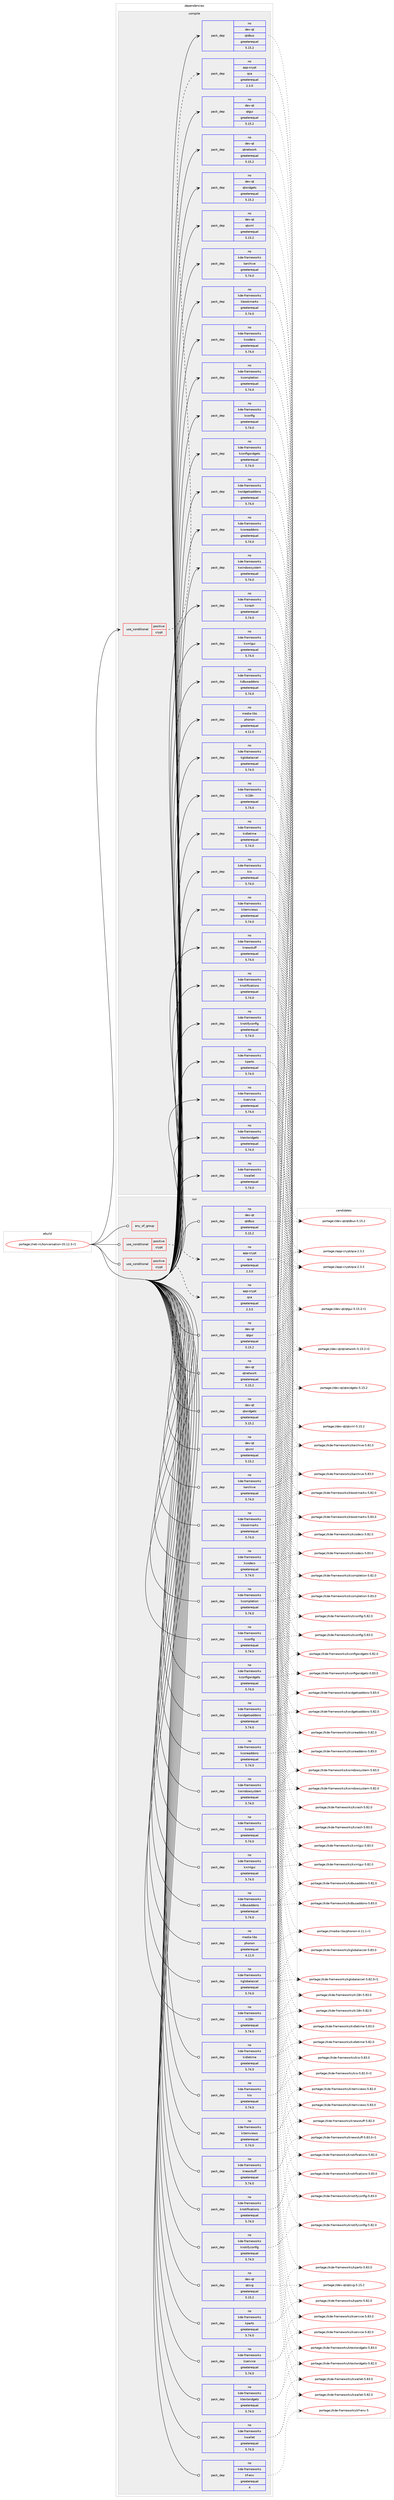 digraph prolog {

# *************
# Graph options
# *************

newrank=true;
concentrate=true;
compound=true;
graph [rankdir=LR,fontname=Helvetica,fontsize=10,ranksep=1.5];#, ranksep=2.5, nodesep=0.2];
edge  [arrowhead=vee];
node  [fontname=Helvetica,fontsize=10];

# **********
# The ebuild
# **********

subgraph cluster_leftcol {
color=gray;
label=<<i>ebuild</i>>;
id [label="portage://net-irc/konversation-20.12.3-r1", color=red, width=4, href="../net-irc/konversation-20.12.3-r1.svg"];
}

# ****************
# The dependencies
# ****************

subgraph cluster_midcol {
color=gray;
label=<<i>dependencies</i>>;
subgraph cluster_compile {
fillcolor="#eeeeee";
style=filled;
label=<<i>compile</i>>;
subgraph cond25 {
dependency75 [label=<<TABLE BORDER="0" CELLBORDER="1" CELLSPACING="0" CELLPADDING="4"><TR><TD ROWSPAN="3" CELLPADDING="10">use_conditional</TD></TR><TR><TD>positive</TD></TR><TR><TD>crypt</TD></TR></TABLE>>, shape=none, color=red];
subgraph pack50 {
dependency76 [label=<<TABLE BORDER="0" CELLBORDER="1" CELLSPACING="0" CELLPADDING="4" WIDTH="220"><TR><TD ROWSPAN="6" CELLPADDING="30">pack_dep</TD></TR><TR><TD WIDTH="110">no</TD></TR><TR><TD>app-crypt</TD></TR><TR><TD>qca</TD></TR><TR><TD>greaterequal</TD></TR><TR><TD>2.3.0</TD></TR></TABLE>>, shape=none, color=blue];
}
dependency75:e -> dependency76:w [weight=20,style="dashed",arrowhead="vee"];
}
id:e -> dependency75:w [weight=20,style="solid",arrowhead="vee"];
# *** BEGIN UNKNOWN DEPENDENCY TYPE (TODO) ***
# id -> package_dependency(portage://net-irc/konversation-20.12.3-r1,install,no,dev-qt,qtcore,none,[,,],[slot(5)],[])
# *** END UNKNOWN DEPENDENCY TYPE (TODO) ***

subgraph pack51 {
dependency77 [label=<<TABLE BORDER="0" CELLBORDER="1" CELLSPACING="0" CELLPADDING="4" WIDTH="220"><TR><TD ROWSPAN="6" CELLPADDING="30">pack_dep</TD></TR><TR><TD WIDTH="110">no</TD></TR><TR><TD>dev-qt</TD></TR><TR><TD>qtdbus</TD></TR><TR><TD>greaterequal</TD></TR><TR><TD>5.15.2</TD></TR></TABLE>>, shape=none, color=blue];
}
id:e -> dependency77:w [weight=20,style="solid",arrowhead="vee"];
subgraph pack52 {
dependency78 [label=<<TABLE BORDER="0" CELLBORDER="1" CELLSPACING="0" CELLPADDING="4" WIDTH="220"><TR><TD ROWSPAN="6" CELLPADDING="30">pack_dep</TD></TR><TR><TD WIDTH="110">no</TD></TR><TR><TD>dev-qt</TD></TR><TR><TD>qtgui</TD></TR><TR><TD>greaterequal</TD></TR><TR><TD>5.15.2</TD></TR></TABLE>>, shape=none, color=blue];
}
id:e -> dependency78:w [weight=20,style="solid",arrowhead="vee"];
subgraph pack53 {
dependency79 [label=<<TABLE BORDER="0" CELLBORDER="1" CELLSPACING="0" CELLPADDING="4" WIDTH="220"><TR><TD ROWSPAN="6" CELLPADDING="30">pack_dep</TD></TR><TR><TD WIDTH="110">no</TD></TR><TR><TD>dev-qt</TD></TR><TR><TD>qtnetwork</TD></TR><TR><TD>greaterequal</TD></TR><TR><TD>5.15.2</TD></TR></TABLE>>, shape=none, color=blue];
}
id:e -> dependency79:w [weight=20,style="solid",arrowhead="vee"];
subgraph pack54 {
dependency80 [label=<<TABLE BORDER="0" CELLBORDER="1" CELLSPACING="0" CELLPADDING="4" WIDTH="220"><TR><TD ROWSPAN="6" CELLPADDING="30">pack_dep</TD></TR><TR><TD WIDTH="110">no</TD></TR><TR><TD>dev-qt</TD></TR><TR><TD>qtwidgets</TD></TR><TR><TD>greaterequal</TD></TR><TR><TD>5.15.2</TD></TR></TABLE>>, shape=none, color=blue];
}
id:e -> dependency80:w [weight=20,style="solid",arrowhead="vee"];
subgraph pack55 {
dependency81 [label=<<TABLE BORDER="0" CELLBORDER="1" CELLSPACING="0" CELLPADDING="4" WIDTH="220"><TR><TD ROWSPAN="6" CELLPADDING="30">pack_dep</TD></TR><TR><TD WIDTH="110">no</TD></TR><TR><TD>dev-qt</TD></TR><TR><TD>qtxml</TD></TR><TR><TD>greaterequal</TD></TR><TR><TD>5.15.2</TD></TR></TABLE>>, shape=none, color=blue];
}
id:e -> dependency81:w [weight=20,style="solid",arrowhead="vee"];
# *** BEGIN UNKNOWN DEPENDENCY TYPE (TODO) ***
# id -> package_dependency(portage://net-irc/konversation-20.12.3-r1,install,no,dev-util,desktop-file-utils,none,[,,],[],[])
# *** END UNKNOWN DEPENDENCY TYPE (TODO) ***

subgraph pack56 {
dependency82 [label=<<TABLE BORDER="0" CELLBORDER="1" CELLSPACING="0" CELLPADDING="4" WIDTH="220"><TR><TD ROWSPAN="6" CELLPADDING="30">pack_dep</TD></TR><TR><TD WIDTH="110">no</TD></TR><TR><TD>kde-frameworks</TD></TR><TR><TD>karchive</TD></TR><TR><TD>greaterequal</TD></TR><TR><TD>5.74.0</TD></TR></TABLE>>, shape=none, color=blue];
}
id:e -> dependency82:w [weight=20,style="solid",arrowhead="vee"];
subgraph pack57 {
dependency83 [label=<<TABLE BORDER="0" CELLBORDER="1" CELLSPACING="0" CELLPADDING="4" WIDTH="220"><TR><TD ROWSPAN="6" CELLPADDING="30">pack_dep</TD></TR><TR><TD WIDTH="110">no</TD></TR><TR><TD>kde-frameworks</TD></TR><TR><TD>kbookmarks</TD></TR><TR><TD>greaterequal</TD></TR><TR><TD>5.74.0</TD></TR></TABLE>>, shape=none, color=blue];
}
id:e -> dependency83:w [weight=20,style="solid",arrowhead="vee"];
subgraph pack58 {
dependency84 [label=<<TABLE BORDER="0" CELLBORDER="1" CELLSPACING="0" CELLPADDING="4" WIDTH="220"><TR><TD ROWSPAN="6" CELLPADDING="30">pack_dep</TD></TR><TR><TD WIDTH="110">no</TD></TR><TR><TD>kde-frameworks</TD></TR><TR><TD>kcodecs</TD></TR><TR><TD>greaterequal</TD></TR><TR><TD>5.74.0</TD></TR></TABLE>>, shape=none, color=blue];
}
id:e -> dependency84:w [weight=20,style="solid",arrowhead="vee"];
subgraph pack59 {
dependency85 [label=<<TABLE BORDER="0" CELLBORDER="1" CELLSPACING="0" CELLPADDING="4" WIDTH="220"><TR><TD ROWSPAN="6" CELLPADDING="30">pack_dep</TD></TR><TR><TD WIDTH="110">no</TD></TR><TR><TD>kde-frameworks</TD></TR><TR><TD>kcompletion</TD></TR><TR><TD>greaterequal</TD></TR><TR><TD>5.74.0</TD></TR></TABLE>>, shape=none, color=blue];
}
id:e -> dependency85:w [weight=20,style="solid",arrowhead="vee"];
subgraph pack60 {
dependency86 [label=<<TABLE BORDER="0" CELLBORDER="1" CELLSPACING="0" CELLPADDING="4" WIDTH="220"><TR><TD ROWSPAN="6" CELLPADDING="30">pack_dep</TD></TR><TR><TD WIDTH="110">no</TD></TR><TR><TD>kde-frameworks</TD></TR><TR><TD>kconfig</TD></TR><TR><TD>greaterequal</TD></TR><TR><TD>5.74.0</TD></TR></TABLE>>, shape=none, color=blue];
}
id:e -> dependency86:w [weight=20,style="solid",arrowhead="vee"];
subgraph pack61 {
dependency87 [label=<<TABLE BORDER="0" CELLBORDER="1" CELLSPACING="0" CELLPADDING="4" WIDTH="220"><TR><TD ROWSPAN="6" CELLPADDING="30">pack_dep</TD></TR><TR><TD WIDTH="110">no</TD></TR><TR><TD>kde-frameworks</TD></TR><TR><TD>kconfigwidgets</TD></TR><TR><TD>greaterequal</TD></TR><TR><TD>5.74.0</TD></TR></TABLE>>, shape=none, color=blue];
}
id:e -> dependency87:w [weight=20,style="solid",arrowhead="vee"];
subgraph pack62 {
dependency88 [label=<<TABLE BORDER="0" CELLBORDER="1" CELLSPACING="0" CELLPADDING="4" WIDTH="220"><TR><TD ROWSPAN="6" CELLPADDING="30">pack_dep</TD></TR><TR><TD WIDTH="110">no</TD></TR><TR><TD>kde-frameworks</TD></TR><TR><TD>kcoreaddons</TD></TR><TR><TD>greaterequal</TD></TR><TR><TD>5.74.0</TD></TR></TABLE>>, shape=none, color=blue];
}
id:e -> dependency88:w [weight=20,style="solid",arrowhead="vee"];
subgraph pack63 {
dependency89 [label=<<TABLE BORDER="0" CELLBORDER="1" CELLSPACING="0" CELLPADDING="4" WIDTH="220"><TR><TD ROWSPAN="6" CELLPADDING="30">pack_dep</TD></TR><TR><TD WIDTH="110">no</TD></TR><TR><TD>kde-frameworks</TD></TR><TR><TD>kcrash</TD></TR><TR><TD>greaterequal</TD></TR><TR><TD>5.74.0</TD></TR></TABLE>>, shape=none, color=blue];
}
id:e -> dependency89:w [weight=20,style="solid",arrowhead="vee"];
subgraph pack64 {
dependency90 [label=<<TABLE BORDER="0" CELLBORDER="1" CELLSPACING="0" CELLPADDING="4" WIDTH="220"><TR><TD ROWSPAN="6" CELLPADDING="30">pack_dep</TD></TR><TR><TD WIDTH="110">no</TD></TR><TR><TD>kde-frameworks</TD></TR><TR><TD>kdbusaddons</TD></TR><TR><TD>greaterequal</TD></TR><TR><TD>5.74.0</TD></TR></TABLE>>, shape=none, color=blue];
}
id:e -> dependency90:w [weight=20,style="solid",arrowhead="vee"];
subgraph pack65 {
dependency91 [label=<<TABLE BORDER="0" CELLBORDER="1" CELLSPACING="0" CELLPADDING="4" WIDTH="220"><TR><TD ROWSPAN="6" CELLPADDING="30">pack_dep</TD></TR><TR><TD WIDTH="110">no</TD></TR><TR><TD>kde-frameworks</TD></TR><TR><TD>kglobalaccel</TD></TR><TR><TD>greaterequal</TD></TR><TR><TD>5.74.0</TD></TR></TABLE>>, shape=none, color=blue];
}
id:e -> dependency91:w [weight=20,style="solid",arrowhead="vee"];
subgraph pack66 {
dependency92 [label=<<TABLE BORDER="0" CELLBORDER="1" CELLSPACING="0" CELLPADDING="4" WIDTH="220"><TR><TD ROWSPAN="6" CELLPADDING="30">pack_dep</TD></TR><TR><TD WIDTH="110">no</TD></TR><TR><TD>kde-frameworks</TD></TR><TR><TD>ki18n</TD></TR><TR><TD>greaterequal</TD></TR><TR><TD>5.74.0</TD></TR></TABLE>>, shape=none, color=blue];
}
id:e -> dependency92:w [weight=20,style="solid",arrowhead="vee"];
subgraph pack67 {
dependency93 [label=<<TABLE BORDER="0" CELLBORDER="1" CELLSPACING="0" CELLPADDING="4" WIDTH="220"><TR><TD ROWSPAN="6" CELLPADDING="30">pack_dep</TD></TR><TR><TD WIDTH="110">no</TD></TR><TR><TD>kde-frameworks</TD></TR><TR><TD>kidletime</TD></TR><TR><TD>greaterequal</TD></TR><TR><TD>5.74.0</TD></TR></TABLE>>, shape=none, color=blue];
}
id:e -> dependency93:w [weight=20,style="solid",arrowhead="vee"];
subgraph pack68 {
dependency94 [label=<<TABLE BORDER="0" CELLBORDER="1" CELLSPACING="0" CELLPADDING="4" WIDTH="220"><TR><TD ROWSPAN="6" CELLPADDING="30">pack_dep</TD></TR><TR><TD WIDTH="110">no</TD></TR><TR><TD>kde-frameworks</TD></TR><TR><TD>kio</TD></TR><TR><TD>greaterequal</TD></TR><TR><TD>5.74.0</TD></TR></TABLE>>, shape=none, color=blue];
}
id:e -> dependency94:w [weight=20,style="solid",arrowhead="vee"];
subgraph pack69 {
dependency95 [label=<<TABLE BORDER="0" CELLBORDER="1" CELLSPACING="0" CELLPADDING="4" WIDTH="220"><TR><TD ROWSPAN="6" CELLPADDING="30">pack_dep</TD></TR><TR><TD WIDTH="110">no</TD></TR><TR><TD>kde-frameworks</TD></TR><TR><TD>kitemviews</TD></TR><TR><TD>greaterequal</TD></TR><TR><TD>5.74.0</TD></TR></TABLE>>, shape=none, color=blue];
}
id:e -> dependency95:w [weight=20,style="solid",arrowhead="vee"];
subgraph pack70 {
dependency96 [label=<<TABLE BORDER="0" CELLBORDER="1" CELLSPACING="0" CELLPADDING="4" WIDTH="220"><TR><TD ROWSPAN="6" CELLPADDING="30">pack_dep</TD></TR><TR><TD WIDTH="110">no</TD></TR><TR><TD>kde-frameworks</TD></TR><TR><TD>knewstuff</TD></TR><TR><TD>greaterequal</TD></TR><TR><TD>5.74.0</TD></TR></TABLE>>, shape=none, color=blue];
}
id:e -> dependency96:w [weight=20,style="solid",arrowhead="vee"];
subgraph pack71 {
dependency97 [label=<<TABLE BORDER="0" CELLBORDER="1" CELLSPACING="0" CELLPADDING="4" WIDTH="220"><TR><TD ROWSPAN="6" CELLPADDING="30">pack_dep</TD></TR><TR><TD WIDTH="110">no</TD></TR><TR><TD>kde-frameworks</TD></TR><TR><TD>knotifications</TD></TR><TR><TD>greaterequal</TD></TR><TR><TD>5.74.0</TD></TR></TABLE>>, shape=none, color=blue];
}
id:e -> dependency97:w [weight=20,style="solid",arrowhead="vee"];
subgraph pack72 {
dependency98 [label=<<TABLE BORDER="0" CELLBORDER="1" CELLSPACING="0" CELLPADDING="4" WIDTH="220"><TR><TD ROWSPAN="6" CELLPADDING="30">pack_dep</TD></TR><TR><TD WIDTH="110">no</TD></TR><TR><TD>kde-frameworks</TD></TR><TR><TD>knotifyconfig</TD></TR><TR><TD>greaterequal</TD></TR><TR><TD>5.74.0</TD></TR></TABLE>>, shape=none, color=blue];
}
id:e -> dependency98:w [weight=20,style="solid",arrowhead="vee"];
subgraph pack73 {
dependency99 [label=<<TABLE BORDER="0" CELLBORDER="1" CELLSPACING="0" CELLPADDING="4" WIDTH="220"><TR><TD ROWSPAN="6" CELLPADDING="30">pack_dep</TD></TR><TR><TD WIDTH="110">no</TD></TR><TR><TD>kde-frameworks</TD></TR><TR><TD>kparts</TD></TR><TR><TD>greaterequal</TD></TR><TR><TD>5.74.0</TD></TR></TABLE>>, shape=none, color=blue];
}
id:e -> dependency99:w [weight=20,style="solid",arrowhead="vee"];
subgraph pack74 {
dependency100 [label=<<TABLE BORDER="0" CELLBORDER="1" CELLSPACING="0" CELLPADDING="4" WIDTH="220"><TR><TD ROWSPAN="6" CELLPADDING="30">pack_dep</TD></TR><TR><TD WIDTH="110">no</TD></TR><TR><TD>kde-frameworks</TD></TR><TR><TD>kservice</TD></TR><TR><TD>greaterequal</TD></TR><TR><TD>5.74.0</TD></TR></TABLE>>, shape=none, color=blue];
}
id:e -> dependency100:w [weight=20,style="solid",arrowhead="vee"];
subgraph pack75 {
dependency101 [label=<<TABLE BORDER="0" CELLBORDER="1" CELLSPACING="0" CELLPADDING="4" WIDTH="220"><TR><TD ROWSPAN="6" CELLPADDING="30">pack_dep</TD></TR><TR><TD WIDTH="110">no</TD></TR><TR><TD>kde-frameworks</TD></TR><TR><TD>ktextwidgets</TD></TR><TR><TD>greaterequal</TD></TR><TR><TD>5.74.0</TD></TR></TABLE>>, shape=none, color=blue];
}
id:e -> dependency101:w [weight=20,style="solid",arrowhead="vee"];
subgraph pack76 {
dependency102 [label=<<TABLE BORDER="0" CELLBORDER="1" CELLSPACING="0" CELLPADDING="4" WIDTH="220"><TR><TD ROWSPAN="6" CELLPADDING="30">pack_dep</TD></TR><TR><TD WIDTH="110">no</TD></TR><TR><TD>kde-frameworks</TD></TR><TR><TD>kwallet</TD></TR><TR><TD>greaterequal</TD></TR><TR><TD>5.74.0</TD></TR></TABLE>>, shape=none, color=blue];
}
id:e -> dependency102:w [weight=20,style="solid",arrowhead="vee"];
subgraph pack77 {
dependency103 [label=<<TABLE BORDER="0" CELLBORDER="1" CELLSPACING="0" CELLPADDING="4" WIDTH="220"><TR><TD ROWSPAN="6" CELLPADDING="30">pack_dep</TD></TR><TR><TD WIDTH="110">no</TD></TR><TR><TD>kde-frameworks</TD></TR><TR><TD>kwidgetsaddons</TD></TR><TR><TD>greaterequal</TD></TR><TR><TD>5.74.0</TD></TR></TABLE>>, shape=none, color=blue];
}
id:e -> dependency103:w [weight=20,style="solid",arrowhead="vee"];
subgraph pack78 {
dependency104 [label=<<TABLE BORDER="0" CELLBORDER="1" CELLSPACING="0" CELLPADDING="4" WIDTH="220"><TR><TD ROWSPAN="6" CELLPADDING="30">pack_dep</TD></TR><TR><TD WIDTH="110">no</TD></TR><TR><TD>kde-frameworks</TD></TR><TR><TD>kwindowsystem</TD></TR><TR><TD>greaterequal</TD></TR><TR><TD>5.74.0</TD></TR></TABLE>>, shape=none, color=blue];
}
id:e -> dependency104:w [weight=20,style="solid",arrowhead="vee"];
subgraph pack79 {
dependency105 [label=<<TABLE BORDER="0" CELLBORDER="1" CELLSPACING="0" CELLPADDING="4" WIDTH="220"><TR><TD ROWSPAN="6" CELLPADDING="30">pack_dep</TD></TR><TR><TD WIDTH="110">no</TD></TR><TR><TD>kde-frameworks</TD></TR><TR><TD>kxmlgui</TD></TR><TR><TD>greaterequal</TD></TR><TR><TD>5.74.0</TD></TR></TABLE>>, shape=none, color=blue];
}
id:e -> dependency105:w [weight=20,style="solid",arrowhead="vee"];
subgraph pack80 {
dependency106 [label=<<TABLE BORDER="0" CELLBORDER="1" CELLSPACING="0" CELLPADDING="4" WIDTH="220"><TR><TD ROWSPAN="6" CELLPADDING="30">pack_dep</TD></TR><TR><TD WIDTH="110">no</TD></TR><TR><TD>media-libs</TD></TR><TR><TD>phonon</TD></TR><TR><TD>greaterequal</TD></TR><TR><TD>4.11.0</TD></TR></TABLE>>, shape=none, color=blue];
}
id:e -> dependency106:w [weight=20,style="solid",arrowhead="vee"];
# *** BEGIN UNKNOWN DEPENDENCY TYPE (TODO) ***
# id -> package_dependency(portage://net-irc/konversation-20.12.3-r1,install,no,x11-misc,shared-mime-info,none,[,,],[],[])
# *** END UNKNOWN DEPENDENCY TYPE (TODO) ***

}
subgraph cluster_compileandrun {
fillcolor="#eeeeee";
style=filled;
label=<<i>compile and run</i>>;
}
subgraph cluster_run {
fillcolor="#eeeeee";
style=filled;
label=<<i>run</i>>;
subgraph any2 {
dependency107 [label=<<TABLE BORDER="0" CELLBORDER="1" CELLSPACING="0" CELLPADDING="4"><TR><TD CELLPADDING="10">any_of_group</TD></TR></TABLE>>, shape=none, color=red];# *** BEGIN UNKNOWN DEPENDENCY TYPE (TODO) ***
# dependency107 -> package_dependency(portage://net-irc/konversation-20.12.3-r1,run,no,kde-frameworks,breeze-icons,none,[,,],any_different_slot,[])
# *** END UNKNOWN DEPENDENCY TYPE (TODO) ***

# *** BEGIN UNKNOWN DEPENDENCY TYPE (TODO) ***
# dependency107 -> package_dependency(portage://net-irc/konversation-20.12.3-r1,run,no,kde-frameworks,oxygen-icons,none,[,,],any_different_slot,[])
# *** END UNKNOWN DEPENDENCY TYPE (TODO) ***

}
id:e -> dependency107:w [weight=20,style="solid",arrowhead="odot"];
subgraph cond26 {
dependency108 [label=<<TABLE BORDER="0" CELLBORDER="1" CELLSPACING="0" CELLPADDING="4"><TR><TD ROWSPAN="3" CELLPADDING="10">use_conditional</TD></TR><TR><TD>positive</TD></TR><TR><TD>crypt</TD></TR></TABLE>>, shape=none, color=red];
subgraph pack81 {
dependency109 [label=<<TABLE BORDER="0" CELLBORDER="1" CELLSPACING="0" CELLPADDING="4" WIDTH="220"><TR><TD ROWSPAN="6" CELLPADDING="30">pack_dep</TD></TR><TR><TD WIDTH="110">no</TD></TR><TR><TD>app-crypt</TD></TR><TR><TD>qca</TD></TR><TR><TD>greaterequal</TD></TR><TR><TD>2.3.0</TD></TR></TABLE>>, shape=none, color=blue];
}
dependency108:e -> dependency109:w [weight=20,style="dashed",arrowhead="vee"];
}
id:e -> dependency108:w [weight=20,style="solid",arrowhead="odot"];
subgraph cond27 {
dependency110 [label=<<TABLE BORDER="0" CELLBORDER="1" CELLSPACING="0" CELLPADDING="4"><TR><TD ROWSPAN="3" CELLPADDING="10">use_conditional</TD></TR><TR><TD>positive</TD></TR><TR><TD>crypt</TD></TR></TABLE>>, shape=none, color=red];
subgraph pack82 {
dependency111 [label=<<TABLE BORDER="0" CELLBORDER="1" CELLSPACING="0" CELLPADDING="4" WIDTH="220"><TR><TD ROWSPAN="6" CELLPADDING="30">pack_dep</TD></TR><TR><TD WIDTH="110">no</TD></TR><TR><TD>app-crypt</TD></TR><TR><TD>qca</TD></TR><TR><TD>greaterequal</TD></TR><TR><TD>2.3.0</TD></TR></TABLE>>, shape=none, color=blue];
}
dependency110:e -> dependency111:w [weight=20,style="dashed",arrowhead="vee"];
}
id:e -> dependency110:w [weight=20,style="solid",arrowhead="odot"];
# *** BEGIN UNKNOWN DEPENDENCY TYPE (TODO) ***
# id -> package_dependency(portage://net-irc/konversation-20.12.3-r1,run,no,dev-qt,qtcore,none,[,,],[slot(5)],[])
# *** END UNKNOWN DEPENDENCY TYPE (TODO) ***

subgraph pack83 {
dependency112 [label=<<TABLE BORDER="0" CELLBORDER="1" CELLSPACING="0" CELLPADDING="4" WIDTH="220"><TR><TD ROWSPAN="6" CELLPADDING="30">pack_dep</TD></TR><TR><TD WIDTH="110">no</TD></TR><TR><TD>dev-qt</TD></TR><TR><TD>qtdbus</TD></TR><TR><TD>greaterequal</TD></TR><TR><TD>5.15.2</TD></TR></TABLE>>, shape=none, color=blue];
}
id:e -> dependency112:w [weight=20,style="solid",arrowhead="odot"];
subgraph pack84 {
dependency113 [label=<<TABLE BORDER="0" CELLBORDER="1" CELLSPACING="0" CELLPADDING="4" WIDTH="220"><TR><TD ROWSPAN="6" CELLPADDING="30">pack_dep</TD></TR><TR><TD WIDTH="110">no</TD></TR><TR><TD>dev-qt</TD></TR><TR><TD>qtgui</TD></TR><TR><TD>greaterequal</TD></TR><TR><TD>5.15.2</TD></TR></TABLE>>, shape=none, color=blue];
}
id:e -> dependency113:w [weight=20,style="solid",arrowhead="odot"];
subgraph pack85 {
dependency114 [label=<<TABLE BORDER="0" CELLBORDER="1" CELLSPACING="0" CELLPADDING="4" WIDTH="220"><TR><TD ROWSPAN="6" CELLPADDING="30">pack_dep</TD></TR><TR><TD WIDTH="110">no</TD></TR><TR><TD>dev-qt</TD></TR><TR><TD>qtnetwork</TD></TR><TR><TD>greaterequal</TD></TR><TR><TD>5.15.2</TD></TR></TABLE>>, shape=none, color=blue];
}
id:e -> dependency114:w [weight=20,style="solid",arrowhead="odot"];
subgraph pack86 {
dependency115 [label=<<TABLE BORDER="0" CELLBORDER="1" CELLSPACING="0" CELLPADDING="4" WIDTH="220"><TR><TD ROWSPAN="6" CELLPADDING="30">pack_dep</TD></TR><TR><TD WIDTH="110">no</TD></TR><TR><TD>dev-qt</TD></TR><TR><TD>qtsvg</TD></TR><TR><TD>greaterequal</TD></TR><TR><TD>5.15.2</TD></TR></TABLE>>, shape=none, color=blue];
}
id:e -> dependency115:w [weight=20,style="solid",arrowhead="odot"];
subgraph pack87 {
dependency116 [label=<<TABLE BORDER="0" CELLBORDER="1" CELLSPACING="0" CELLPADDING="4" WIDTH="220"><TR><TD ROWSPAN="6" CELLPADDING="30">pack_dep</TD></TR><TR><TD WIDTH="110">no</TD></TR><TR><TD>dev-qt</TD></TR><TR><TD>qtwidgets</TD></TR><TR><TD>greaterequal</TD></TR><TR><TD>5.15.2</TD></TR></TABLE>>, shape=none, color=blue];
}
id:e -> dependency116:w [weight=20,style="solid",arrowhead="odot"];
subgraph pack88 {
dependency117 [label=<<TABLE BORDER="0" CELLBORDER="1" CELLSPACING="0" CELLPADDING="4" WIDTH="220"><TR><TD ROWSPAN="6" CELLPADDING="30">pack_dep</TD></TR><TR><TD WIDTH="110">no</TD></TR><TR><TD>dev-qt</TD></TR><TR><TD>qtxml</TD></TR><TR><TD>greaterequal</TD></TR><TR><TD>5.15.2</TD></TR></TABLE>>, shape=none, color=blue];
}
id:e -> dependency117:w [weight=20,style="solid",arrowhead="odot"];
subgraph pack89 {
dependency118 [label=<<TABLE BORDER="0" CELLBORDER="1" CELLSPACING="0" CELLPADDING="4" WIDTH="220"><TR><TD ROWSPAN="6" CELLPADDING="30">pack_dep</TD></TR><TR><TD WIDTH="110">no</TD></TR><TR><TD>kde-frameworks</TD></TR><TR><TD>karchive</TD></TR><TR><TD>greaterequal</TD></TR><TR><TD>5.74.0</TD></TR></TABLE>>, shape=none, color=blue];
}
id:e -> dependency118:w [weight=20,style="solid",arrowhead="odot"];
subgraph pack90 {
dependency119 [label=<<TABLE BORDER="0" CELLBORDER="1" CELLSPACING="0" CELLPADDING="4" WIDTH="220"><TR><TD ROWSPAN="6" CELLPADDING="30">pack_dep</TD></TR><TR><TD WIDTH="110">no</TD></TR><TR><TD>kde-frameworks</TD></TR><TR><TD>kbookmarks</TD></TR><TR><TD>greaterequal</TD></TR><TR><TD>5.74.0</TD></TR></TABLE>>, shape=none, color=blue];
}
id:e -> dependency119:w [weight=20,style="solid",arrowhead="odot"];
subgraph pack91 {
dependency120 [label=<<TABLE BORDER="0" CELLBORDER="1" CELLSPACING="0" CELLPADDING="4" WIDTH="220"><TR><TD ROWSPAN="6" CELLPADDING="30">pack_dep</TD></TR><TR><TD WIDTH="110">no</TD></TR><TR><TD>kde-frameworks</TD></TR><TR><TD>kcodecs</TD></TR><TR><TD>greaterequal</TD></TR><TR><TD>5.74.0</TD></TR></TABLE>>, shape=none, color=blue];
}
id:e -> dependency120:w [weight=20,style="solid",arrowhead="odot"];
subgraph pack92 {
dependency121 [label=<<TABLE BORDER="0" CELLBORDER="1" CELLSPACING="0" CELLPADDING="4" WIDTH="220"><TR><TD ROWSPAN="6" CELLPADDING="30">pack_dep</TD></TR><TR><TD WIDTH="110">no</TD></TR><TR><TD>kde-frameworks</TD></TR><TR><TD>kcompletion</TD></TR><TR><TD>greaterequal</TD></TR><TR><TD>5.74.0</TD></TR></TABLE>>, shape=none, color=blue];
}
id:e -> dependency121:w [weight=20,style="solid",arrowhead="odot"];
subgraph pack93 {
dependency122 [label=<<TABLE BORDER="0" CELLBORDER="1" CELLSPACING="0" CELLPADDING="4" WIDTH="220"><TR><TD ROWSPAN="6" CELLPADDING="30">pack_dep</TD></TR><TR><TD WIDTH="110">no</TD></TR><TR><TD>kde-frameworks</TD></TR><TR><TD>kconfig</TD></TR><TR><TD>greaterequal</TD></TR><TR><TD>5.74.0</TD></TR></TABLE>>, shape=none, color=blue];
}
id:e -> dependency122:w [weight=20,style="solid",arrowhead="odot"];
subgraph pack94 {
dependency123 [label=<<TABLE BORDER="0" CELLBORDER="1" CELLSPACING="0" CELLPADDING="4" WIDTH="220"><TR><TD ROWSPAN="6" CELLPADDING="30">pack_dep</TD></TR><TR><TD WIDTH="110">no</TD></TR><TR><TD>kde-frameworks</TD></TR><TR><TD>kconfigwidgets</TD></TR><TR><TD>greaterequal</TD></TR><TR><TD>5.74.0</TD></TR></TABLE>>, shape=none, color=blue];
}
id:e -> dependency123:w [weight=20,style="solid",arrowhead="odot"];
subgraph pack95 {
dependency124 [label=<<TABLE BORDER="0" CELLBORDER="1" CELLSPACING="0" CELLPADDING="4" WIDTH="220"><TR><TD ROWSPAN="6" CELLPADDING="30">pack_dep</TD></TR><TR><TD WIDTH="110">no</TD></TR><TR><TD>kde-frameworks</TD></TR><TR><TD>kcoreaddons</TD></TR><TR><TD>greaterequal</TD></TR><TR><TD>5.74.0</TD></TR></TABLE>>, shape=none, color=blue];
}
id:e -> dependency124:w [weight=20,style="solid",arrowhead="odot"];
subgraph pack96 {
dependency125 [label=<<TABLE BORDER="0" CELLBORDER="1" CELLSPACING="0" CELLPADDING="4" WIDTH="220"><TR><TD ROWSPAN="6" CELLPADDING="30">pack_dep</TD></TR><TR><TD WIDTH="110">no</TD></TR><TR><TD>kde-frameworks</TD></TR><TR><TD>kcrash</TD></TR><TR><TD>greaterequal</TD></TR><TR><TD>5.74.0</TD></TR></TABLE>>, shape=none, color=blue];
}
id:e -> dependency125:w [weight=20,style="solid",arrowhead="odot"];
subgraph pack97 {
dependency126 [label=<<TABLE BORDER="0" CELLBORDER="1" CELLSPACING="0" CELLPADDING="4" WIDTH="220"><TR><TD ROWSPAN="6" CELLPADDING="30">pack_dep</TD></TR><TR><TD WIDTH="110">no</TD></TR><TR><TD>kde-frameworks</TD></TR><TR><TD>kdbusaddons</TD></TR><TR><TD>greaterequal</TD></TR><TR><TD>5.74.0</TD></TR></TABLE>>, shape=none, color=blue];
}
id:e -> dependency126:w [weight=20,style="solid",arrowhead="odot"];
subgraph pack98 {
dependency127 [label=<<TABLE BORDER="0" CELLBORDER="1" CELLSPACING="0" CELLPADDING="4" WIDTH="220"><TR><TD ROWSPAN="6" CELLPADDING="30">pack_dep</TD></TR><TR><TD WIDTH="110">no</TD></TR><TR><TD>kde-frameworks</TD></TR><TR><TD>kf-env</TD></TR><TR><TD>greaterequal</TD></TR><TR><TD>4</TD></TR></TABLE>>, shape=none, color=blue];
}
id:e -> dependency127:w [weight=20,style="solid",arrowhead="odot"];
subgraph pack99 {
dependency128 [label=<<TABLE BORDER="0" CELLBORDER="1" CELLSPACING="0" CELLPADDING="4" WIDTH="220"><TR><TD ROWSPAN="6" CELLPADDING="30">pack_dep</TD></TR><TR><TD WIDTH="110">no</TD></TR><TR><TD>kde-frameworks</TD></TR><TR><TD>kglobalaccel</TD></TR><TR><TD>greaterequal</TD></TR><TR><TD>5.74.0</TD></TR></TABLE>>, shape=none, color=blue];
}
id:e -> dependency128:w [weight=20,style="solid",arrowhead="odot"];
subgraph pack100 {
dependency129 [label=<<TABLE BORDER="0" CELLBORDER="1" CELLSPACING="0" CELLPADDING="4" WIDTH="220"><TR><TD ROWSPAN="6" CELLPADDING="30">pack_dep</TD></TR><TR><TD WIDTH="110">no</TD></TR><TR><TD>kde-frameworks</TD></TR><TR><TD>ki18n</TD></TR><TR><TD>greaterequal</TD></TR><TR><TD>5.74.0</TD></TR></TABLE>>, shape=none, color=blue];
}
id:e -> dependency129:w [weight=20,style="solid",arrowhead="odot"];
subgraph pack101 {
dependency130 [label=<<TABLE BORDER="0" CELLBORDER="1" CELLSPACING="0" CELLPADDING="4" WIDTH="220"><TR><TD ROWSPAN="6" CELLPADDING="30">pack_dep</TD></TR><TR><TD WIDTH="110">no</TD></TR><TR><TD>kde-frameworks</TD></TR><TR><TD>kidletime</TD></TR><TR><TD>greaterequal</TD></TR><TR><TD>5.74.0</TD></TR></TABLE>>, shape=none, color=blue];
}
id:e -> dependency130:w [weight=20,style="solid",arrowhead="odot"];
subgraph pack102 {
dependency131 [label=<<TABLE BORDER="0" CELLBORDER="1" CELLSPACING="0" CELLPADDING="4" WIDTH="220"><TR><TD ROWSPAN="6" CELLPADDING="30">pack_dep</TD></TR><TR><TD WIDTH="110">no</TD></TR><TR><TD>kde-frameworks</TD></TR><TR><TD>kio</TD></TR><TR><TD>greaterequal</TD></TR><TR><TD>5.74.0</TD></TR></TABLE>>, shape=none, color=blue];
}
id:e -> dependency131:w [weight=20,style="solid",arrowhead="odot"];
subgraph pack103 {
dependency132 [label=<<TABLE BORDER="0" CELLBORDER="1" CELLSPACING="0" CELLPADDING="4" WIDTH="220"><TR><TD ROWSPAN="6" CELLPADDING="30">pack_dep</TD></TR><TR><TD WIDTH="110">no</TD></TR><TR><TD>kde-frameworks</TD></TR><TR><TD>kitemviews</TD></TR><TR><TD>greaterequal</TD></TR><TR><TD>5.74.0</TD></TR></TABLE>>, shape=none, color=blue];
}
id:e -> dependency132:w [weight=20,style="solid",arrowhead="odot"];
subgraph pack104 {
dependency133 [label=<<TABLE BORDER="0" CELLBORDER="1" CELLSPACING="0" CELLPADDING="4" WIDTH="220"><TR><TD ROWSPAN="6" CELLPADDING="30">pack_dep</TD></TR><TR><TD WIDTH="110">no</TD></TR><TR><TD>kde-frameworks</TD></TR><TR><TD>knewstuff</TD></TR><TR><TD>greaterequal</TD></TR><TR><TD>5.74.0</TD></TR></TABLE>>, shape=none, color=blue];
}
id:e -> dependency133:w [weight=20,style="solid",arrowhead="odot"];
subgraph pack105 {
dependency134 [label=<<TABLE BORDER="0" CELLBORDER="1" CELLSPACING="0" CELLPADDING="4" WIDTH="220"><TR><TD ROWSPAN="6" CELLPADDING="30">pack_dep</TD></TR><TR><TD WIDTH="110">no</TD></TR><TR><TD>kde-frameworks</TD></TR><TR><TD>knotifications</TD></TR><TR><TD>greaterequal</TD></TR><TR><TD>5.74.0</TD></TR></TABLE>>, shape=none, color=blue];
}
id:e -> dependency134:w [weight=20,style="solid",arrowhead="odot"];
subgraph pack106 {
dependency135 [label=<<TABLE BORDER="0" CELLBORDER="1" CELLSPACING="0" CELLPADDING="4" WIDTH="220"><TR><TD ROWSPAN="6" CELLPADDING="30">pack_dep</TD></TR><TR><TD WIDTH="110">no</TD></TR><TR><TD>kde-frameworks</TD></TR><TR><TD>knotifyconfig</TD></TR><TR><TD>greaterequal</TD></TR><TR><TD>5.74.0</TD></TR></TABLE>>, shape=none, color=blue];
}
id:e -> dependency135:w [weight=20,style="solid",arrowhead="odot"];
subgraph pack107 {
dependency136 [label=<<TABLE BORDER="0" CELLBORDER="1" CELLSPACING="0" CELLPADDING="4" WIDTH="220"><TR><TD ROWSPAN="6" CELLPADDING="30">pack_dep</TD></TR><TR><TD WIDTH="110">no</TD></TR><TR><TD>kde-frameworks</TD></TR><TR><TD>kparts</TD></TR><TR><TD>greaterequal</TD></TR><TR><TD>5.74.0</TD></TR></TABLE>>, shape=none, color=blue];
}
id:e -> dependency136:w [weight=20,style="solid",arrowhead="odot"];
subgraph pack108 {
dependency137 [label=<<TABLE BORDER="0" CELLBORDER="1" CELLSPACING="0" CELLPADDING="4" WIDTH="220"><TR><TD ROWSPAN="6" CELLPADDING="30">pack_dep</TD></TR><TR><TD WIDTH="110">no</TD></TR><TR><TD>kde-frameworks</TD></TR><TR><TD>kservice</TD></TR><TR><TD>greaterequal</TD></TR><TR><TD>5.74.0</TD></TR></TABLE>>, shape=none, color=blue];
}
id:e -> dependency137:w [weight=20,style="solid",arrowhead="odot"];
subgraph pack109 {
dependency138 [label=<<TABLE BORDER="0" CELLBORDER="1" CELLSPACING="0" CELLPADDING="4" WIDTH="220"><TR><TD ROWSPAN="6" CELLPADDING="30">pack_dep</TD></TR><TR><TD WIDTH="110">no</TD></TR><TR><TD>kde-frameworks</TD></TR><TR><TD>ktextwidgets</TD></TR><TR><TD>greaterequal</TD></TR><TR><TD>5.74.0</TD></TR></TABLE>>, shape=none, color=blue];
}
id:e -> dependency138:w [weight=20,style="solid",arrowhead="odot"];
subgraph pack110 {
dependency139 [label=<<TABLE BORDER="0" CELLBORDER="1" CELLSPACING="0" CELLPADDING="4" WIDTH="220"><TR><TD ROWSPAN="6" CELLPADDING="30">pack_dep</TD></TR><TR><TD WIDTH="110">no</TD></TR><TR><TD>kde-frameworks</TD></TR><TR><TD>kwallet</TD></TR><TR><TD>greaterequal</TD></TR><TR><TD>5.74.0</TD></TR></TABLE>>, shape=none, color=blue];
}
id:e -> dependency139:w [weight=20,style="solid",arrowhead="odot"];
subgraph pack111 {
dependency140 [label=<<TABLE BORDER="0" CELLBORDER="1" CELLSPACING="0" CELLPADDING="4" WIDTH="220"><TR><TD ROWSPAN="6" CELLPADDING="30">pack_dep</TD></TR><TR><TD WIDTH="110">no</TD></TR><TR><TD>kde-frameworks</TD></TR><TR><TD>kwidgetsaddons</TD></TR><TR><TD>greaterequal</TD></TR><TR><TD>5.74.0</TD></TR></TABLE>>, shape=none, color=blue];
}
id:e -> dependency140:w [weight=20,style="solid",arrowhead="odot"];
subgraph pack112 {
dependency141 [label=<<TABLE BORDER="0" CELLBORDER="1" CELLSPACING="0" CELLPADDING="4" WIDTH="220"><TR><TD ROWSPAN="6" CELLPADDING="30">pack_dep</TD></TR><TR><TD WIDTH="110">no</TD></TR><TR><TD>kde-frameworks</TD></TR><TR><TD>kwindowsystem</TD></TR><TR><TD>greaterequal</TD></TR><TR><TD>5.74.0</TD></TR></TABLE>>, shape=none, color=blue];
}
id:e -> dependency141:w [weight=20,style="solid",arrowhead="odot"];
subgraph pack113 {
dependency142 [label=<<TABLE BORDER="0" CELLBORDER="1" CELLSPACING="0" CELLPADDING="4" WIDTH="220"><TR><TD ROWSPAN="6" CELLPADDING="30">pack_dep</TD></TR><TR><TD WIDTH="110">no</TD></TR><TR><TD>kde-frameworks</TD></TR><TR><TD>kxmlgui</TD></TR><TR><TD>greaterequal</TD></TR><TR><TD>5.74.0</TD></TR></TABLE>>, shape=none, color=blue];
}
id:e -> dependency142:w [weight=20,style="solid",arrowhead="odot"];
subgraph pack114 {
dependency143 [label=<<TABLE BORDER="0" CELLBORDER="1" CELLSPACING="0" CELLPADDING="4" WIDTH="220"><TR><TD ROWSPAN="6" CELLPADDING="30">pack_dep</TD></TR><TR><TD WIDTH="110">no</TD></TR><TR><TD>media-libs</TD></TR><TR><TD>phonon</TD></TR><TR><TD>greaterequal</TD></TR><TR><TD>4.11.0</TD></TR></TABLE>>, shape=none, color=blue];
}
id:e -> dependency143:w [weight=20,style="solid",arrowhead="odot"];
}
}

# **************
# The candidates
# **************

subgraph cluster_choices {
rank=same;
color=gray;
label=<<i>candidates</i>>;

subgraph choice50 {
color=black;
nodesep=1;
choice971121124599114121112116471139997455046514650 [label="portage://app-crypt/qca-2.3.2", color=red, width=4,href="../app-crypt/qca-2.3.2.svg"];
choice971121124599114121112116471139997455046514651 [label="portage://app-crypt/qca-2.3.3", color=red, width=4,href="../app-crypt/qca-2.3.3.svg"];
dependency76:e -> choice971121124599114121112116471139997455046514650:w [style=dotted,weight="100"];
dependency76:e -> choice971121124599114121112116471139997455046514651:w [style=dotted,weight="100"];
}
subgraph choice51 {
color=black;
nodesep=1;
choice10010111845113116471131161009811711545534649534650 [label="portage://dev-qt/qtdbus-5.15.2", color=red, width=4,href="../dev-qt/qtdbus-5.15.2.svg"];
dependency77:e -> choice10010111845113116471131161009811711545534649534650:w [style=dotted,weight="100"];
}
subgraph choice52 {
color=black;
nodesep=1;
choice1001011184511311647113116103117105455346495346504511449 [label="portage://dev-qt/qtgui-5.15.2-r1", color=red, width=4,href="../dev-qt/qtgui-5.15.2-r1.svg"];
dependency78:e -> choice1001011184511311647113116103117105455346495346504511449:w [style=dotted,weight="100"];
}
subgraph choice53 {
color=black;
nodesep=1;
choice1001011184511311647113116110101116119111114107455346495346504511450 [label="portage://dev-qt/qtnetwork-5.15.2-r2", color=red, width=4,href="../dev-qt/qtnetwork-5.15.2-r2.svg"];
dependency79:e -> choice1001011184511311647113116110101116119111114107455346495346504511450:w [style=dotted,weight="100"];
}
subgraph choice54 {
color=black;
nodesep=1;
choice100101118451131164711311611910510010310111611545534649534650 [label="portage://dev-qt/qtwidgets-5.15.2", color=red, width=4,href="../dev-qt/qtwidgets-5.15.2.svg"];
dependency80:e -> choice100101118451131164711311611910510010310111611545534649534650:w [style=dotted,weight="100"];
}
subgraph choice55 {
color=black;
nodesep=1;
choice100101118451131164711311612010910845534649534650 [label="portage://dev-qt/qtxml-5.15.2", color=red, width=4,href="../dev-qt/qtxml-5.15.2.svg"];
dependency81:e -> choice100101118451131164711311612010910845534649534650:w [style=dotted,weight="100"];
}
subgraph choice56 {
color=black;
nodesep=1;
choice107100101451021149710910111911111410711547107971149910410511810145534656504648 [label="portage://kde-frameworks/karchive-5.82.0", color=red, width=4,href="../kde-frameworks/karchive-5.82.0.svg"];
choice107100101451021149710910111911111410711547107971149910410511810145534656514648 [label="portage://kde-frameworks/karchive-5.83.0", color=red, width=4,href="../kde-frameworks/karchive-5.83.0.svg"];
dependency82:e -> choice107100101451021149710910111911111410711547107971149910410511810145534656504648:w [style=dotted,weight="100"];
dependency82:e -> choice107100101451021149710910111911111410711547107971149910410511810145534656514648:w [style=dotted,weight="100"];
}
subgraph choice57 {
color=black;
nodesep=1;
choice107100101451021149710910111911111410711547107981111111071099711410711545534656504648 [label="portage://kde-frameworks/kbookmarks-5.82.0", color=red, width=4,href="../kde-frameworks/kbookmarks-5.82.0.svg"];
choice107100101451021149710910111911111410711547107981111111071099711410711545534656514648 [label="portage://kde-frameworks/kbookmarks-5.83.0", color=red, width=4,href="../kde-frameworks/kbookmarks-5.83.0.svg"];
dependency83:e -> choice107100101451021149710910111911111410711547107981111111071099711410711545534656504648:w [style=dotted,weight="100"];
dependency83:e -> choice107100101451021149710910111911111410711547107981111111071099711410711545534656514648:w [style=dotted,weight="100"];
}
subgraph choice58 {
color=black;
nodesep=1;
choice107100101451021149710910111911111410711547107991111001019911545534656504648 [label="portage://kde-frameworks/kcodecs-5.82.0", color=red, width=4,href="../kde-frameworks/kcodecs-5.82.0.svg"];
choice107100101451021149710910111911111410711547107991111001019911545534656514648 [label="portage://kde-frameworks/kcodecs-5.83.0", color=red, width=4,href="../kde-frameworks/kcodecs-5.83.0.svg"];
dependency84:e -> choice107100101451021149710910111911111410711547107991111001019911545534656504648:w [style=dotted,weight="100"];
dependency84:e -> choice107100101451021149710910111911111410711547107991111001019911545534656514648:w [style=dotted,weight="100"];
}
subgraph choice59 {
color=black;
nodesep=1;
choice1071001014510211497109101119111114107115471079911110911210810111610511111045534656504648 [label="portage://kde-frameworks/kcompletion-5.82.0", color=red, width=4,href="../kde-frameworks/kcompletion-5.82.0.svg"];
choice1071001014510211497109101119111114107115471079911110911210810111610511111045534656514648 [label="portage://kde-frameworks/kcompletion-5.83.0", color=red, width=4,href="../kde-frameworks/kcompletion-5.83.0.svg"];
dependency85:e -> choice1071001014510211497109101119111114107115471079911110911210810111610511111045534656504648:w [style=dotted,weight="100"];
dependency85:e -> choice1071001014510211497109101119111114107115471079911110911210810111610511111045534656514648:w [style=dotted,weight="100"];
}
subgraph choice60 {
color=black;
nodesep=1;
choice1071001014510211497109101119111114107115471079911111010210510345534656504648 [label="portage://kde-frameworks/kconfig-5.82.0", color=red, width=4,href="../kde-frameworks/kconfig-5.82.0.svg"];
choice1071001014510211497109101119111114107115471079911111010210510345534656514648 [label="portage://kde-frameworks/kconfig-5.83.0", color=red, width=4,href="../kde-frameworks/kconfig-5.83.0.svg"];
dependency86:e -> choice1071001014510211497109101119111114107115471079911111010210510345534656504648:w [style=dotted,weight="100"];
dependency86:e -> choice1071001014510211497109101119111114107115471079911111010210510345534656514648:w [style=dotted,weight="100"];
}
subgraph choice61 {
color=black;
nodesep=1;
choice1071001014510211497109101119111114107115471079911111010210510311910510010310111611545534656504648 [label="portage://kde-frameworks/kconfigwidgets-5.82.0", color=red, width=4,href="../kde-frameworks/kconfigwidgets-5.82.0.svg"];
choice1071001014510211497109101119111114107115471079911111010210510311910510010310111611545534656514648 [label="portage://kde-frameworks/kconfigwidgets-5.83.0", color=red, width=4,href="../kde-frameworks/kconfigwidgets-5.83.0.svg"];
dependency87:e -> choice1071001014510211497109101119111114107115471079911111010210510311910510010310111611545534656504648:w [style=dotted,weight="100"];
dependency87:e -> choice1071001014510211497109101119111114107115471079911111010210510311910510010310111611545534656514648:w [style=dotted,weight="100"];
}
subgraph choice62 {
color=black;
nodesep=1;
choice107100101451021149710910111911111410711547107991111141019710010011111011545534656504648 [label="portage://kde-frameworks/kcoreaddons-5.82.0", color=red, width=4,href="../kde-frameworks/kcoreaddons-5.82.0.svg"];
choice107100101451021149710910111911111410711547107991111141019710010011111011545534656514648 [label="portage://kde-frameworks/kcoreaddons-5.83.0", color=red, width=4,href="../kde-frameworks/kcoreaddons-5.83.0.svg"];
dependency88:e -> choice107100101451021149710910111911111410711547107991111141019710010011111011545534656504648:w [style=dotted,weight="100"];
dependency88:e -> choice107100101451021149710910111911111410711547107991111141019710010011111011545534656514648:w [style=dotted,weight="100"];
}
subgraph choice63 {
color=black;
nodesep=1;
choice107100101451021149710910111911111410711547107991149711510445534656504648 [label="portage://kde-frameworks/kcrash-5.82.0", color=red, width=4,href="../kde-frameworks/kcrash-5.82.0.svg"];
choice107100101451021149710910111911111410711547107991149711510445534656514648 [label="portage://kde-frameworks/kcrash-5.83.0", color=red, width=4,href="../kde-frameworks/kcrash-5.83.0.svg"];
dependency89:e -> choice107100101451021149710910111911111410711547107991149711510445534656504648:w [style=dotted,weight="100"];
dependency89:e -> choice107100101451021149710910111911111410711547107991149711510445534656514648:w [style=dotted,weight="100"];
}
subgraph choice64 {
color=black;
nodesep=1;
choice107100101451021149710910111911111410711547107100981171159710010011111011545534656504648 [label="portage://kde-frameworks/kdbusaddons-5.82.0", color=red, width=4,href="../kde-frameworks/kdbusaddons-5.82.0.svg"];
choice107100101451021149710910111911111410711547107100981171159710010011111011545534656514648 [label="portage://kde-frameworks/kdbusaddons-5.83.0", color=red, width=4,href="../kde-frameworks/kdbusaddons-5.83.0.svg"];
dependency90:e -> choice107100101451021149710910111911111410711547107100981171159710010011111011545534656504648:w [style=dotted,weight="100"];
dependency90:e -> choice107100101451021149710910111911111410711547107100981171159710010011111011545534656514648:w [style=dotted,weight="100"];
}
subgraph choice65 {
color=black;
nodesep=1;
choice1071001014510211497109101119111114107115471071031081119897108979999101108455346565046484511449 [label="portage://kde-frameworks/kglobalaccel-5.82.0-r1", color=red, width=4,href="../kde-frameworks/kglobalaccel-5.82.0-r1.svg"];
choice107100101451021149710910111911111410711547107103108111989710897999910110845534656514648 [label="portage://kde-frameworks/kglobalaccel-5.83.0", color=red, width=4,href="../kde-frameworks/kglobalaccel-5.83.0.svg"];
dependency91:e -> choice1071001014510211497109101119111114107115471071031081119897108979999101108455346565046484511449:w [style=dotted,weight="100"];
dependency91:e -> choice107100101451021149710910111911111410711547107103108111989710897999910110845534656514648:w [style=dotted,weight="100"];
}
subgraph choice66 {
color=black;
nodesep=1;
choice107100101451021149710910111911111410711547107105495611045534656504648 [label="portage://kde-frameworks/ki18n-5.82.0", color=red, width=4,href="../kde-frameworks/ki18n-5.82.0.svg"];
choice107100101451021149710910111911111410711547107105495611045534656514648 [label="portage://kde-frameworks/ki18n-5.83.0", color=red, width=4,href="../kde-frameworks/ki18n-5.83.0.svg"];
dependency92:e -> choice107100101451021149710910111911111410711547107105495611045534656504648:w [style=dotted,weight="100"];
dependency92:e -> choice107100101451021149710910111911111410711547107105495611045534656514648:w [style=dotted,weight="100"];
}
subgraph choice67 {
color=black;
nodesep=1;
choice10710010145102114971091011191111141071154710710510010810111610510910145534656504648 [label="portage://kde-frameworks/kidletime-5.82.0", color=red, width=4,href="../kde-frameworks/kidletime-5.82.0.svg"];
choice10710010145102114971091011191111141071154710710510010810111610510910145534656514648 [label="portage://kde-frameworks/kidletime-5.83.0", color=red, width=4,href="../kde-frameworks/kidletime-5.83.0.svg"];
dependency93:e -> choice10710010145102114971091011191111141071154710710510010810111610510910145534656504648:w [style=dotted,weight="100"];
dependency93:e -> choice10710010145102114971091011191111141071154710710510010810111610510910145534656514648:w [style=dotted,weight="100"];
}
subgraph choice68 {
color=black;
nodesep=1;
choice107100101451021149710910111911111410711547107105111455346565046484511450 [label="portage://kde-frameworks/kio-5.82.0-r2", color=red, width=4,href="../kde-frameworks/kio-5.82.0-r2.svg"];
choice10710010145102114971091011191111141071154710710511145534656514648 [label="portage://kde-frameworks/kio-5.83.0", color=red, width=4,href="../kde-frameworks/kio-5.83.0.svg"];
dependency94:e -> choice107100101451021149710910111911111410711547107105111455346565046484511450:w [style=dotted,weight="100"];
dependency94:e -> choice10710010145102114971091011191111141071154710710511145534656514648:w [style=dotted,weight="100"];
}
subgraph choice69 {
color=black;
nodesep=1;
choice10710010145102114971091011191111141071154710710511610110911810510111911545534656504648 [label="portage://kde-frameworks/kitemviews-5.82.0", color=red, width=4,href="../kde-frameworks/kitemviews-5.82.0.svg"];
choice10710010145102114971091011191111141071154710710511610110911810510111911545534656514648 [label="portage://kde-frameworks/kitemviews-5.83.0", color=red, width=4,href="../kde-frameworks/kitemviews-5.83.0.svg"];
dependency95:e -> choice10710010145102114971091011191111141071154710710511610110911810510111911545534656504648:w [style=dotted,weight="100"];
dependency95:e -> choice10710010145102114971091011191111141071154710710511610110911810510111911545534656514648:w [style=dotted,weight="100"];
}
subgraph choice70 {
color=black;
nodesep=1;
choice10710010145102114971091011191111141071154710711010111911511611710210245534656504648 [label="portage://kde-frameworks/knewstuff-5.82.0", color=red, width=4,href="../kde-frameworks/knewstuff-5.82.0.svg"];
choice107100101451021149710910111911111410711547107110101119115116117102102455346565146484511449 [label="portage://kde-frameworks/knewstuff-5.83.0-r1", color=red, width=4,href="../kde-frameworks/knewstuff-5.83.0-r1.svg"];
dependency96:e -> choice10710010145102114971091011191111141071154710711010111911511611710210245534656504648:w [style=dotted,weight="100"];
dependency96:e -> choice107100101451021149710910111911111410711547107110101119115116117102102455346565146484511449:w [style=dotted,weight="100"];
}
subgraph choice71 {
color=black;
nodesep=1;
choice107100101451021149710910111911111410711547107110111116105102105999711610511111011545534656504648 [label="portage://kde-frameworks/knotifications-5.82.0", color=red, width=4,href="../kde-frameworks/knotifications-5.82.0.svg"];
choice107100101451021149710910111911111410711547107110111116105102105999711610511111011545534656514648 [label="portage://kde-frameworks/knotifications-5.83.0", color=red, width=4,href="../kde-frameworks/knotifications-5.83.0.svg"];
dependency97:e -> choice107100101451021149710910111911111410711547107110111116105102105999711610511111011545534656504648:w [style=dotted,weight="100"];
dependency97:e -> choice107100101451021149710910111911111410711547107110111116105102105999711610511111011545534656514648:w [style=dotted,weight="100"];
}
subgraph choice72 {
color=black;
nodesep=1;
choice1071001014510211497109101119111114107115471071101111161051021219911111010210510345534656504648 [label="portage://kde-frameworks/knotifyconfig-5.82.0", color=red, width=4,href="../kde-frameworks/knotifyconfig-5.82.0.svg"];
choice1071001014510211497109101119111114107115471071101111161051021219911111010210510345534656514648 [label="portage://kde-frameworks/knotifyconfig-5.83.0", color=red, width=4,href="../kde-frameworks/knotifyconfig-5.83.0.svg"];
dependency98:e -> choice1071001014510211497109101119111114107115471071101111161051021219911111010210510345534656504648:w [style=dotted,weight="100"];
dependency98:e -> choice1071001014510211497109101119111114107115471071101111161051021219911111010210510345534656514648:w [style=dotted,weight="100"];
}
subgraph choice73 {
color=black;
nodesep=1;
choice1071001014510211497109101119111114107115471071129711411611545534656504648 [label="portage://kde-frameworks/kparts-5.82.0", color=red, width=4,href="../kde-frameworks/kparts-5.82.0.svg"];
choice1071001014510211497109101119111114107115471071129711411611545534656514648 [label="portage://kde-frameworks/kparts-5.83.0", color=red, width=4,href="../kde-frameworks/kparts-5.83.0.svg"];
dependency99:e -> choice1071001014510211497109101119111114107115471071129711411611545534656504648:w [style=dotted,weight="100"];
dependency99:e -> choice1071001014510211497109101119111114107115471071129711411611545534656514648:w [style=dotted,weight="100"];
}
subgraph choice74 {
color=black;
nodesep=1;
choice1071001014510211497109101119111114107115471071151011141181059910145534656504648 [label="portage://kde-frameworks/kservice-5.82.0", color=red, width=4,href="../kde-frameworks/kservice-5.82.0.svg"];
choice1071001014510211497109101119111114107115471071151011141181059910145534656514648 [label="portage://kde-frameworks/kservice-5.83.0", color=red, width=4,href="../kde-frameworks/kservice-5.83.0.svg"];
dependency100:e -> choice1071001014510211497109101119111114107115471071151011141181059910145534656504648:w [style=dotted,weight="100"];
dependency100:e -> choice1071001014510211497109101119111114107115471071151011141181059910145534656514648:w [style=dotted,weight="100"];
}
subgraph choice75 {
color=black;
nodesep=1;
choice10710010145102114971091011191111141071154710711610112011611910510010310111611545534656504648 [label="portage://kde-frameworks/ktextwidgets-5.82.0", color=red, width=4,href="../kde-frameworks/ktextwidgets-5.82.0.svg"];
choice10710010145102114971091011191111141071154710711610112011611910510010310111611545534656514648 [label="portage://kde-frameworks/ktextwidgets-5.83.0", color=red, width=4,href="../kde-frameworks/ktextwidgets-5.83.0.svg"];
dependency101:e -> choice10710010145102114971091011191111141071154710711610112011611910510010310111611545534656504648:w [style=dotted,weight="100"];
dependency101:e -> choice10710010145102114971091011191111141071154710711610112011611910510010310111611545534656514648:w [style=dotted,weight="100"];
}
subgraph choice76 {
color=black;
nodesep=1;
choice1071001014510211497109101119111114107115471071199710810810111645534656504648 [label="portage://kde-frameworks/kwallet-5.82.0", color=red, width=4,href="../kde-frameworks/kwallet-5.82.0.svg"];
choice1071001014510211497109101119111114107115471071199710810810111645534656514648 [label="portage://kde-frameworks/kwallet-5.83.0", color=red, width=4,href="../kde-frameworks/kwallet-5.83.0.svg"];
dependency102:e -> choice1071001014510211497109101119111114107115471071199710810810111645534656504648:w [style=dotted,weight="100"];
dependency102:e -> choice1071001014510211497109101119111114107115471071199710810810111645534656514648:w [style=dotted,weight="100"];
}
subgraph choice77 {
color=black;
nodesep=1;
choice1071001014510211497109101119111114107115471071191051001031011161159710010011111011545534656504648 [label="portage://kde-frameworks/kwidgetsaddons-5.82.0", color=red, width=4,href="../kde-frameworks/kwidgetsaddons-5.82.0.svg"];
choice1071001014510211497109101119111114107115471071191051001031011161159710010011111011545534656514648 [label="portage://kde-frameworks/kwidgetsaddons-5.83.0", color=red, width=4,href="../kde-frameworks/kwidgetsaddons-5.83.0.svg"];
dependency103:e -> choice1071001014510211497109101119111114107115471071191051001031011161159710010011111011545534656504648:w [style=dotted,weight="100"];
dependency103:e -> choice1071001014510211497109101119111114107115471071191051001031011161159710010011111011545534656514648:w [style=dotted,weight="100"];
}
subgraph choice78 {
color=black;
nodesep=1;
choice10710010145102114971091011191111141071154710711910511010011111911512111511610110945534656504648 [label="portage://kde-frameworks/kwindowsystem-5.82.0", color=red, width=4,href="../kde-frameworks/kwindowsystem-5.82.0.svg"];
choice10710010145102114971091011191111141071154710711910511010011111911512111511610110945534656514648 [label="portage://kde-frameworks/kwindowsystem-5.83.0", color=red, width=4,href="../kde-frameworks/kwindowsystem-5.83.0.svg"];
dependency104:e -> choice10710010145102114971091011191111141071154710711910511010011111911512111511610110945534656504648:w [style=dotted,weight="100"];
dependency104:e -> choice10710010145102114971091011191111141071154710711910511010011111911512111511610110945534656514648:w [style=dotted,weight="100"];
}
subgraph choice79 {
color=black;
nodesep=1;
choice10710010145102114971091011191111141071154710712010910810311710545534656504648 [label="portage://kde-frameworks/kxmlgui-5.82.0", color=red, width=4,href="../kde-frameworks/kxmlgui-5.82.0.svg"];
choice10710010145102114971091011191111141071154710712010910810311710545534656514648 [label="portage://kde-frameworks/kxmlgui-5.83.0", color=red, width=4,href="../kde-frameworks/kxmlgui-5.83.0.svg"];
dependency105:e -> choice10710010145102114971091011191111141071154710712010910810311710545534656504648:w [style=dotted,weight="100"];
dependency105:e -> choice10710010145102114971091011191111141071154710712010910810311710545534656514648:w [style=dotted,weight="100"];
}
subgraph choice80 {
color=black;
nodesep=1;
choice10910110010597451081059811547112104111110111110455246494946494511449 [label="portage://media-libs/phonon-4.11.1-r1", color=red, width=4,href="../media-libs/phonon-4.11.1-r1.svg"];
dependency106:e -> choice10910110010597451081059811547112104111110111110455246494946494511449:w [style=dotted,weight="100"];
}
subgraph choice81 {
color=black;
nodesep=1;
choice971121124599114121112116471139997455046514650 [label="portage://app-crypt/qca-2.3.2", color=red, width=4,href="../app-crypt/qca-2.3.2.svg"];
choice971121124599114121112116471139997455046514651 [label="portage://app-crypt/qca-2.3.3", color=red, width=4,href="../app-crypt/qca-2.3.3.svg"];
dependency109:e -> choice971121124599114121112116471139997455046514650:w [style=dotted,weight="100"];
dependency109:e -> choice971121124599114121112116471139997455046514651:w [style=dotted,weight="100"];
}
subgraph choice82 {
color=black;
nodesep=1;
choice971121124599114121112116471139997455046514650 [label="portage://app-crypt/qca-2.3.2", color=red, width=4,href="../app-crypt/qca-2.3.2.svg"];
choice971121124599114121112116471139997455046514651 [label="portage://app-crypt/qca-2.3.3", color=red, width=4,href="../app-crypt/qca-2.3.3.svg"];
dependency111:e -> choice971121124599114121112116471139997455046514650:w [style=dotted,weight="100"];
dependency111:e -> choice971121124599114121112116471139997455046514651:w [style=dotted,weight="100"];
}
subgraph choice83 {
color=black;
nodesep=1;
choice10010111845113116471131161009811711545534649534650 [label="portage://dev-qt/qtdbus-5.15.2", color=red, width=4,href="../dev-qt/qtdbus-5.15.2.svg"];
dependency112:e -> choice10010111845113116471131161009811711545534649534650:w [style=dotted,weight="100"];
}
subgraph choice84 {
color=black;
nodesep=1;
choice1001011184511311647113116103117105455346495346504511449 [label="portage://dev-qt/qtgui-5.15.2-r1", color=red, width=4,href="../dev-qt/qtgui-5.15.2-r1.svg"];
dependency113:e -> choice1001011184511311647113116103117105455346495346504511449:w [style=dotted,weight="100"];
}
subgraph choice85 {
color=black;
nodesep=1;
choice1001011184511311647113116110101116119111114107455346495346504511450 [label="portage://dev-qt/qtnetwork-5.15.2-r2", color=red, width=4,href="../dev-qt/qtnetwork-5.15.2-r2.svg"];
dependency114:e -> choice1001011184511311647113116110101116119111114107455346495346504511450:w [style=dotted,weight="100"];
}
subgraph choice86 {
color=black;
nodesep=1;
choice100101118451131164711311611511810345534649534650 [label="portage://dev-qt/qtsvg-5.15.2", color=red, width=4,href="../dev-qt/qtsvg-5.15.2.svg"];
dependency115:e -> choice100101118451131164711311611511810345534649534650:w [style=dotted,weight="100"];
}
subgraph choice87 {
color=black;
nodesep=1;
choice100101118451131164711311611910510010310111611545534649534650 [label="portage://dev-qt/qtwidgets-5.15.2", color=red, width=4,href="../dev-qt/qtwidgets-5.15.2.svg"];
dependency116:e -> choice100101118451131164711311611910510010310111611545534649534650:w [style=dotted,weight="100"];
}
subgraph choice88 {
color=black;
nodesep=1;
choice100101118451131164711311612010910845534649534650 [label="portage://dev-qt/qtxml-5.15.2", color=red, width=4,href="../dev-qt/qtxml-5.15.2.svg"];
dependency117:e -> choice100101118451131164711311612010910845534649534650:w [style=dotted,weight="100"];
}
subgraph choice89 {
color=black;
nodesep=1;
choice107100101451021149710910111911111410711547107971149910410511810145534656504648 [label="portage://kde-frameworks/karchive-5.82.0", color=red, width=4,href="../kde-frameworks/karchive-5.82.0.svg"];
choice107100101451021149710910111911111410711547107971149910410511810145534656514648 [label="portage://kde-frameworks/karchive-5.83.0", color=red, width=4,href="../kde-frameworks/karchive-5.83.0.svg"];
dependency118:e -> choice107100101451021149710910111911111410711547107971149910410511810145534656504648:w [style=dotted,weight="100"];
dependency118:e -> choice107100101451021149710910111911111410711547107971149910410511810145534656514648:w [style=dotted,weight="100"];
}
subgraph choice90 {
color=black;
nodesep=1;
choice107100101451021149710910111911111410711547107981111111071099711410711545534656504648 [label="portage://kde-frameworks/kbookmarks-5.82.0", color=red, width=4,href="../kde-frameworks/kbookmarks-5.82.0.svg"];
choice107100101451021149710910111911111410711547107981111111071099711410711545534656514648 [label="portage://kde-frameworks/kbookmarks-5.83.0", color=red, width=4,href="../kde-frameworks/kbookmarks-5.83.0.svg"];
dependency119:e -> choice107100101451021149710910111911111410711547107981111111071099711410711545534656504648:w [style=dotted,weight="100"];
dependency119:e -> choice107100101451021149710910111911111410711547107981111111071099711410711545534656514648:w [style=dotted,weight="100"];
}
subgraph choice91 {
color=black;
nodesep=1;
choice107100101451021149710910111911111410711547107991111001019911545534656504648 [label="portage://kde-frameworks/kcodecs-5.82.0", color=red, width=4,href="../kde-frameworks/kcodecs-5.82.0.svg"];
choice107100101451021149710910111911111410711547107991111001019911545534656514648 [label="portage://kde-frameworks/kcodecs-5.83.0", color=red, width=4,href="../kde-frameworks/kcodecs-5.83.0.svg"];
dependency120:e -> choice107100101451021149710910111911111410711547107991111001019911545534656504648:w [style=dotted,weight="100"];
dependency120:e -> choice107100101451021149710910111911111410711547107991111001019911545534656514648:w [style=dotted,weight="100"];
}
subgraph choice92 {
color=black;
nodesep=1;
choice1071001014510211497109101119111114107115471079911110911210810111610511111045534656504648 [label="portage://kde-frameworks/kcompletion-5.82.0", color=red, width=4,href="../kde-frameworks/kcompletion-5.82.0.svg"];
choice1071001014510211497109101119111114107115471079911110911210810111610511111045534656514648 [label="portage://kde-frameworks/kcompletion-5.83.0", color=red, width=4,href="../kde-frameworks/kcompletion-5.83.0.svg"];
dependency121:e -> choice1071001014510211497109101119111114107115471079911110911210810111610511111045534656504648:w [style=dotted,weight="100"];
dependency121:e -> choice1071001014510211497109101119111114107115471079911110911210810111610511111045534656514648:w [style=dotted,weight="100"];
}
subgraph choice93 {
color=black;
nodesep=1;
choice1071001014510211497109101119111114107115471079911111010210510345534656504648 [label="portage://kde-frameworks/kconfig-5.82.0", color=red, width=4,href="../kde-frameworks/kconfig-5.82.0.svg"];
choice1071001014510211497109101119111114107115471079911111010210510345534656514648 [label="portage://kde-frameworks/kconfig-5.83.0", color=red, width=4,href="../kde-frameworks/kconfig-5.83.0.svg"];
dependency122:e -> choice1071001014510211497109101119111114107115471079911111010210510345534656504648:w [style=dotted,weight="100"];
dependency122:e -> choice1071001014510211497109101119111114107115471079911111010210510345534656514648:w [style=dotted,weight="100"];
}
subgraph choice94 {
color=black;
nodesep=1;
choice1071001014510211497109101119111114107115471079911111010210510311910510010310111611545534656504648 [label="portage://kde-frameworks/kconfigwidgets-5.82.0", color=red, width=4,href="../kde-frameworks/kconfigwidgets-5.82.0.svg"];
choice1071001014510211497109101119111114107115471079911111010210510311910510010310111611545534656514648 [label="portage://kde-frameworks/kconfigwidgets-5.83.0", color=red, width=4,href="../kde-frameworks/kconfigwidgets-5.83.0.svg"];
dependency123:e -> choice1071001014510211497109101119111114107115471079911111010210510311910510010310111611545534656504648:w [style=dotted,weight="100"];
dependency123:e -> choice1071001014510211497109101119111114107115471079911111010210510311910510010310111611545534656514648:w [style=dotted,weight="100"];
}
subgraph choice95 {
color=black;
nodesep=1;
choice107100101451021149710910111911111410711547107991111141019710010011111011545534656504648 [label="portage://kde-frameworks/kcoreaddons-5.82.0", color=red, width=4,href="../kde-frameworks/kcoreaddons-5.82.0.svg"];
choice107100101451021149710910111911111410711547107991111141019710010011111011545534656514648 [label="portage://kde-frameworks/kcoreaddons-5.83.0", color=red, width=4,href="../kde-frameworks/kcoreaddons-5.83.0.svg"];
dependency124:e -> choice107100101451021149710910111911111410711547107991111141019710010011111011545534656504648:w [style=dotted,weight="100"];
dependency124:e -> choice107100101451021149710910111911111410711547107991111141019710010011111011545534656514648:w [style=dotted,weight="100"];
}
subgraph choice96 {
color=black;
nodesep=1;
choice107100101451021149710910111911111410711547107991149711510445534656504648 [label="portage://kde-frameworks/kcrash-5.82.0", color=red, width=4,href="../kde-frameworks/kcrash-5.82.0.svg"];
choice107100101451021149710910111911111410711547107991149711510445534656514648 [label="portage://kde-frameworks/kcrash-5.83.0", color=red, width=4,href="../kde-frameworks/kcrash-5.83.0.svg"];
dependency125:e -> choice107100101451021149710910111911111410711547107991149711510445534656504648:w [style=dotted,weight="100"];
dependency125:e -> choice107100101451021149710910111911111410711547107991149711510445534656514648:w [style=dotted,weight="100"];
}
subgraph choice97 {
color=black;
nodesep=1;
choice107100101451021149710910111911111410711547107100981171159710010011111011545534656504648 [label="portage://kde-frameworks/kdbusaddons-5.82.0", color=red, width=4,href="../kde-frameworks/kdbusaddons-5.82.0.svg"];
choice107100101451021149710910111911111410711547107100981171159710010011111011545534656514648 [label="portage://kde-frameworks/kdbusaddons-5.83.0", color=red, width=4,href="../kde-frameworks/kdbusaddons-5.83.0.svg"];
dependency126:e -> choice107100101451021149710910111911111410711547107100981171159710010011111011545534656504648:w [style=dotted,weight="100"];
dependency126:e -> choice107100101451021149710910111911111410711547107100981171159710010011111011545534656514648:w [style=dotted,weight="100"];
}
subgraph choice98 {
color=black;
nodesep=1;
choice107100101451021149710910111911111410711547107102451011101184553 [label="portage://kde-frameworks/kf-env-5", color=red, width=4,href="../kde-frameworks/kf-env-5.svg"];
dependency127:e -> choice107100101451021149710910111911111410711547107102451011101184553:w [style=dotted,weight="100"];
}
subgraph choice99 {
color=black;
nodesep=1;
choice1071001014510211497109101119111114107115471071031081119897108979999101108455346565046484511449 [label="portage://kde-frameworks/kglobalaccel-5.82.0-r1", color=red, width=4,href="../kde-frameworks/kglobalaccel-5.82.0-r1.svg"];
choice107100101451021149710910111911111410711547107103108111989710897999910110845534656514648 [label="portage://kde-frameworks/kglobalaccel-5.83.0", color=red, width=4,href="../kde-frameworks/kglobalaccel-5.83.0.svg"];
dependency128:e -> choice1071001014510211497109101119111114107115471071031081119897108979999101108455346565046484511449:w [style=dotted,weight="100"];
dependency128:e -> choice107100101451021149710910111911111410711547107103108111989710897999910110845534656514648:w [style=dotted,weight="100"];
}
subgraph choice100 {
color=black;
nodesep=1;
choice107100101451021149710910111911111410711547107105495611045534656504648 [label="portage://kde-frameworks/ki18n-5.82.0", color=red, width=4,href="../kde-frameworks/ki18n-5.82.0.svg"];
choice107100101451021149710910111911111410711547107105495611045534656514648 [label="portage://kde-frameworks/ki18n-5.83.0", color=red, width=4,href="../kde-frameworks/ki18n-5.83.0.svg"];
dependency129:e -> choice107100101451021149710910111911111410711547107105495611045534656504648:w [style=dotted,weight="100"];
dependency129:e -> choice107100101451021149710910111911111410711547107105495611045534656514648:w [style=dotted,weight="100"];
}
subgraph choice101 {
color=black;
nodesep=1;
choice10710010145102114971091011191111141071154710710510010810111610510910145534656504648 [label="portage://kde-frameworks/kidletime-5.82.0", color=red, width=4,href="../kde-frameworks/kidletime-5.82.0.svg"];
choice10710010145102114971091011191111141071154710710510010810111610510910145534656514648 [label="portage://kde-frameworks/kidletime-5.83.0", color=red, width=4,href="../kde-frameworks/kidletime-5.83.0.svg"];
dependency130:e -> choice10710010145102114971091011191111141071154710710510010810111610510910145534656504648:w [style=dotted,weight="100"];
dependency130:e -> choice10710010145102114971091011191111141071154710710510010810111610510910145534656514648:w [style=dotted,weight="100"];
}
subgraph choice102 {
color=black;
nodesep=1;
choice107100101451021149710910111911111410711547107105111455346565046484511450 [label="portage://kde-frameworks/kio-5.82.0-r2", color=red, width=4,href="../kde-frameworks/kio-5.82.0-r2.svg"];
choice10710010145102114971091011191111141071154710710511145534656514648 [label="portage://kde-frameworks/kio-5.83.0", color=red, width=4,href="../kde-frameworks/kio-5.83.0.svg"];
dependency131:e -> choice107100101451021149710910111911111410711547107105111455346565046484511450:w [style=dotted,weight="100"];
dependency131:e -> choice10710010145102114971091011191111141071154710710511145534656514648:w [style=dotted,weight="100"];
}
subgraph choice103 {
color=black;
nodesep=1;
choice10710010145102114971091011191111141071154710710511610110911810510111911545534656504648 [label="portage://kde-frameworks/kitemviews-5.82.0", color=red, width=4,href="../kde-frameworks/kitemviews-5.82.0.svg"];
choice10710010145102114971091011191111141071154710710511610110911810510111911545534656514648 [label="portage://kde-frameworks/kitemviews-5.83.0", color=red, width=4,href="../kde-frameworks/kitemviews-5.83.0.svg"];
dependency132:e -> choice10710010145102114971091011191111141071154710710511610110911810510111911545534656504648:w [style=dotted,weight="100"];
dependency132:e -> choice10710010145102114971091011191111141071154710710511610110911810510111911545534656514648:w [style=dotted,weight="100"];
}
subgraph choice104 {
color=black;
nodesep=1;
choice10710010145102114971091011191111141071154710711010111911511611710210245534656504648 [label="portage://kde-frameworks/knewstuff-5.82.0", color=red, width=4,href="../kde-frameworks/knewstuff-5.82.0.svg"];
choice107100101451021149710910111911111410711547107110101119115116117102102455346565146484511449 [label="portage://kde-frameworks/knewstuff-5.83.0-r1", color=red, width=4,href="../kde-frameworks/knewstuff-5.83.0-r1.svg"];
dependency133:e -> choice10710010145102114971091011191111141071154710711010111911511611710210245534656504648:w [style=dotted,weight="100"];
dependency133:e -> choice107100101451021149710910111911111410711547107110101119115116117102102455346565146484511449:w [style=dotted,weight="100"];
}
subgraph choice105 {
color=black;
nodesep=1;
choice107100101451021149710910111911111410711547107110111116105102105999711610511111011545534656504648 [label="portage://kde-frameworks/knotifications-5.82.0", color=red, width=4,href="../kde-frameworks/knotifications-5.82.0.svg"];
choice107100101451021149710910111911111410711547107110111116105102105999711610511111011545534656514648 [label="portage://kde-frameworks/knotifications-5.83.0", color=red, width=4,href="../kde-frameworks/knotifications-5.83.0.svg"];
dependency134:e -> choice107100101451021149710910111911111410711547107110111116105102105999711610511111011545534656504648:w [style=dotted,weight="100"];
dependency134:e -> choice107100101451021149710910111911111410711547107110111116105102105999711610511111011545534656514648:w [style=dotted,weight="100"];
}
subgraph choice106 {
color=black;
nodesep=1;
choice1071001014510211497109101119111114107115471071101111161051021219911111010210510345534656504648 [label="portage://kde-frameworks/knotifyconfig-5.82.0", color=red, width=4,href="../kde-frameworks/knotifyconfig-5.82.0.svg"];
choice1071001014510211497109101119111114107115471071101111161051021219911111010210510345534656514648 [label="portage://kde-frameworks/knotifyconfig-5.83.0", color=red, width=4,href="../kde-frameworks/knotifyconfig-5.83.0.svg"];
dependency135:e -> choice1071001014510211497109101119111114107115471071101111161051021219911111010210510345534656504648:w [style=dotted,weight="100"];
dependency135:e -> choice1071001014510211497109101119111114107115471071101111161051021219911111010210510345534656514648:w [style=dotted,weight="100"];
}
subgraph choice107 {
color=black;
nodesep=1;
choice1071001014510211497109101119111114107115471071129711411611545534656504648 [label="portage://kde-frameworks/kparts-5.82.0", color=red, width=4,href="../kde-frameworks/kparts-5.82.0.svg"];
choice1071001014510211497109101119111114107115471071129711411611545534656514648 [label="portage://kde-frameworks/kparts-5.83.0", color=red, width=4,href="../kde-frameworks/kparts-5.83.0.svg"];
dependency136:e -> choice1071001014510211497109101119111114107115471071129711411611545534656504648:w [style=dotted,weight="100"];
dependency136:e -> choice1071001014510211497109101119111114107115471071129711411611545534656514648:w [style=dotted,weight="100"];
}
subgraph choice108 {
color=black;
nodesep=1;
choice1071001014510211497109101119111114107115471071151011141181059910145534656504648 [label="portage://kde-frameworks/kservice-5.82.0", color=red, width=4,href="../kde-frameworks/kservice-5.82.0.svg"];
choice1071001014510211497109101119111114107115471071151011141181059910145534656514648 [label="portage://kde-frameworks/kservice-5.83.0", color=red, width=4,href="../kde-frameworks/kservice-5.83.0.svg"];
dependency137:e -> choice1071001014510211497109101119111114107115471071151011141181059910145534656504648:w [style=dotted,weight="100"];
dependency137:e -> choice1071001014510211497109101119111114107115471071151011141181059910145534656514648:w [style=dotted,weight="100"];
}
subgraph choice109 {
color=black;
nodesep=1;
choice10710010145102114971091011191111141071154710711610112011611910510010310111611545534656504648 [label="portage://kde-frameworks/ktextwidgets-5.82.0", color=red, width=4,href="../kde-frameworks/ktextwidgets-5.82.0.svg"];
choice10710010145102114971091011191111141071154710711610112011611910510010310111611545534656514648 [label="portage://kde-frameworks/ktextwidgets-5.83.0", color=red, width=4,href="../kde-frameworks/ktextwidgets-5.83.0.svg"];
dependency138:e -> choice10710010145102114971091011191111141071154710711610112011611910510010310111611545534656504648:w [style=dotted,weight="100"];
dependency138:e -> choice10710010145102114971091011191111141071154710711610112011611910510010310111611545534656514648:w [style=dotted,weight="100"];
}
subgraph choice110 {
color=black;
nodesep=1;
choice1071001014510211497109101119111114107115471071199710810810111645534656504648 [label="portage://kde-frameworks/kwallet-5.82.0", color=red, width=4,href="../kde-frameworks/kwallet-5.82.0.svg"];
choice1071001014510211497109101119111114107115471071199710810810111645534656514648 [label="portage://kde-frameworks/kwallet-5.83.0", color=red, width=4,href="../kde-frameworks/kwallet-5.83.0.svg"];
dependency139:e -> choice1071001014510211497109101119111114107115471071199710810810111645534656504648:w [style=dotted,weight="100"];
dependency139:e -> choice1071001014510211497109101119111114107115471071199710810810111645534656514648:w [style=dotted,weight="100"];
}
subgraph choice111 {
color=black;
nodesep=1;
choice1071001014510211497109101119111114107115471071191051001031011161159710010011111011545534656504648 [label="portage://kde-frameworks/kwidgetsaddons-5.82.0", color=red, width=4,href="../kde-frameworks/kwidgetsaddons-5.82.0.svg"];
choice1071001014510211497109101119111114107115471071191051001031011161159710010011111011545534656514648 [label="portage://kde-frameworks/kwidgetsaddons-5.83.0", color=red, width=4,href="../kde-frameworks/kwidgetsaddons-5.83.0.svg"];
dependency140:e -> choice1071001014510211497109101119111114107115471071191051001031011161159710010011111011545534656504648:w [style=dotted,weight="100"];
dependency140:e -> choice1071001014510211497109101119111114107115471071191051001031011161159710010011111011545534656514648:w [style=dotted,weight="100"];
}
subgraph choice112 {
color=black;
nodesep=1;
choice10710010145102114971091011191111141071154710711910511010011111911512111511610110945534656504648 [label="portage://kde-frameworks/kwindowsystem-5.82.0", color=red, width=4,href="../kde-frameworks/kwindowsystem-5.82.0.svg"];
choice10710010145102114971091011191111141071154710711910511010011111911512111511610110945534656514648 [label="portage://kde-frameworks/kwindowsystem-5.83.0", color=red, width=4,href="../kde-frameworks/kwindowsystem-5.83.0.svg"];
dependency141:e -> choice10710010145102114971091011191111141071154710711910511010011111911512111511610110945534656504648:w [style=dotted,weight="100"];
dependency141:e -> choice10710010145102114971091011191111141071154710711910511010011111911512111511610110945534656514648:w [style=dotted,weight="100"];
}
subgraph choice113 {
color=black;
nodesep=1;
choice10710010145102114971091011191111141071154710712010910810311710545534656504648 [label="portage://kde-frameworks/kxmlgui-5.82.0", color=red, width=4,href="../kde-frameworks/kxmlgui-5.82.0.svg"];
choice10710010145102114971091011191111141071154710712010910810311710545534656514648 [label="portage://kde-frameworks/kxmlgui-5.83.0", color=red, width=4,href="../kde-frameworks/kxmlgui-5.83.0.svg"];
dependency142:e -> choice10710010145102114971091011191111141071154710712010910810311710545534656504648:w [style=dotted,weight="100"];
dependency142:e -> choice10710010145102114971091011191111141071154710712010910810311710545534656514648:w [style=dotted,weight="100"];
}
subgraph choice114 {
color=black;
nodesep=1;
choice10910110010597451081059811547112104111110111110455246494946494511449 [label="portage://media-libs/phonon-4.11.1-r1", color=red, width=4,href="../media-libs/phonon-4.11.1-r1.svg"];
dependency143:e -> choice10910110010597451081059811547112104111110111110455246494946494511449:w [style=dotted,weight="100"];
}
}

}
